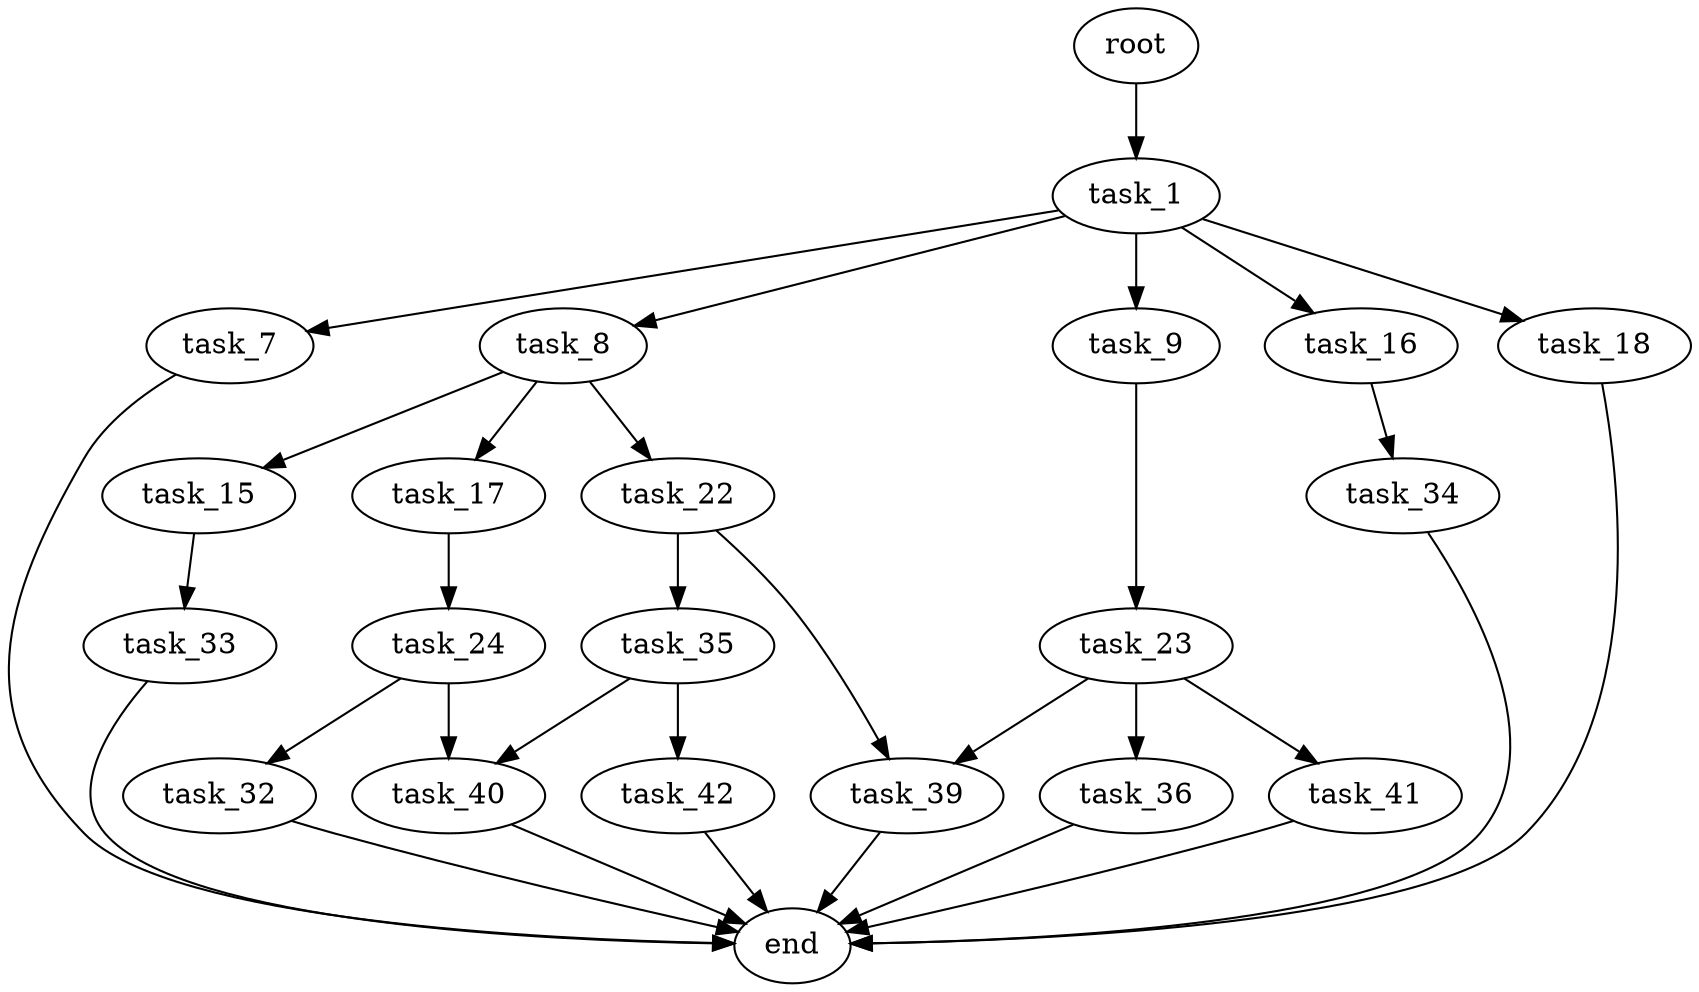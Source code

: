 digraph G {
  root [size="0.000000"];
  task_1 [size="58292967649.000000"];
  task_7 [size="27965964977.000000"];
  task_8 [size="1262301269.000000"];
  task_9 [size="8589934592.000000"];
  task_15 [size="68719476736.000000"];
  task_16 [size="231928233984.000000"];
  task_17 [size="680504047000.000000"];
  task_18 [size="6802171245.000000"];
  task_22 [size="14944558155.000000"];
  task_23 [size="16281028552.000000"];
  task_24 [size="2584587396.000000"];
  task_32 [size="5025829818.000000"];
  task_33 [size="1170263170725.000000"];
  task_34 [size="259608013978.000000"];
  task_35 [size="51871577869.000000"];
  task_36 [size="2110696854.000000"];
  task_39 [size="782757789696.000000"];
  task_40 [size="5729983085.000000"];
  task_41 [size="782757789696.000000"];
  task_42 [size="13493854110.000000"];
  end [size="0.000000"];

  root -> task_1 [size="1.000000"];
  task_1 -> task_7 [size="75497472.000000"];
  task_1 -> task_8 [size="75497472.000000"];
  task_1 -> task_9 [size="75497472.000000"];
  task_1 -> task_16 [size="75497472.000000"];
  task_1 -> task_18 [size="75497472.000000"];
  task_7 -> end [size="1.000000"];
  task_8 -> task_15 [size="33554432.000000"];
  task_8 -> task_17 [size="33554432.000000"];
  task_8 -> task_22 [size="33554432.000000"];
  task_9 -> task_23 [size="33554432.000000"];
  task_15 -> task_33 [size="134217728.000000"];
  task_16 -> task_34 [size="301989888.000000"];
  task_17 -> task_24 [size="679477248.000000"];
  task_18 -> end [size="1.000000"];
  task_22 -> task_35 [size="838860800.000000"];
  task_22 -> task_39 [size="838860800.000000"];
  task_23 -> task_36 [size="411041792.000000"];
  task_23 -> task_39 [size="411041792.000000"];
  task_23 -> task_41 [size="411041792.000000"];
  task_24 -> task_32 [size="134217728.000000"];
  task_24 -> task_40 [size="134217728.000000"];
  task_32 -> end [size="1.000000"];
  task_33 -> end [size="1.000000"];
  task_34 -> end [size="1.000000"];
  task_35 -> task_40 [size="75497472.000000"];
  task_35 -> task_42 [size="75497472.000000"];
  task_36 -> end [size="1.000000"];
  task_39 -> end [size="1.000000"];
  task_40 -> end [size="1.000000"];
  task_41 -> end [size="1.000000"];
  task_42 -> end [size="1.000000"];
}
